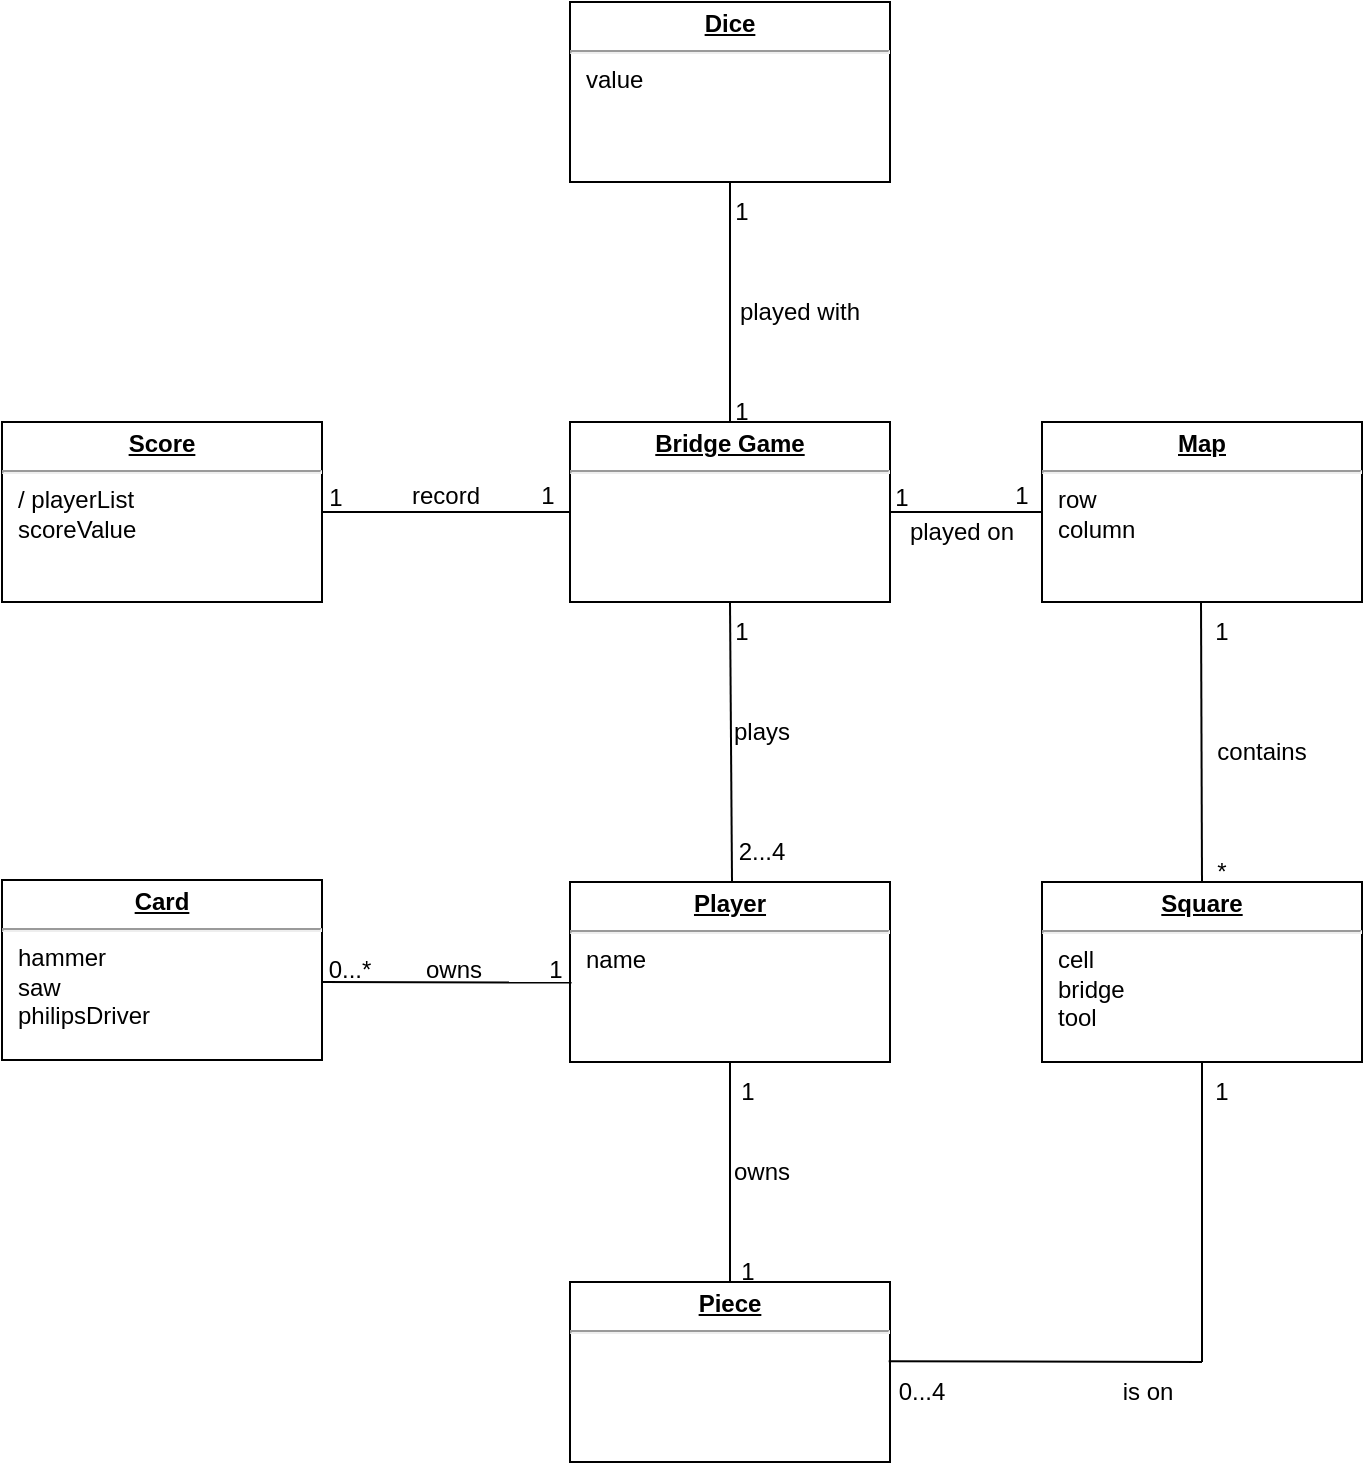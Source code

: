 <mxfile version="19.0.0" type="github">
  <diagram id="ROPJrq2IIXaWx1oVJtoM" name="DomainModel">
    <mxGraphModel dx="1422" dy="786" grid="1" gridSize="10" guides="1" tooltips="1" connect="1" arrows="1" fold="1" page="1" pageScale="1" pageWidth="827" pageHeight="1169" math="0" shadow="0">
      <root>
        <mxCell id="0" />
        <mxCell id="1" parent="0" />
        <mxCell id="GZTJ7-JCTW0fnLTZL_83-5" value="&lt;p style=&quot;margin:0px;margin-top:4px;text-align:center;text-decoration:underline;&quot;&gt;&lt;b&gt;Player&lt;/b&gt;&lt;/p&gt;&lt;hr&gt;&lt;p style=&quot;margin:0px;margin-left:8px;&quot;&gt;name&lt;/p&gt;&lt;p style=&quot;margin:0px;margin-left:8px;&quot;&gt;&lt;br&gt;&lt;/p&gt;" style="verticalAlign=top;align=left;overflow=fill;fontSize=12;fontFamily=Helvetica;html=1;" parent="1" vertex="1">
          <mxGeometry x="357" y="580" width="160" height="90" as="geometry" />
        </mxCell>
        <mxCell id="GZTJ7-JCTW0fnLTZL_83-10" value="&lt;p style=&quot;margin:0px;margin-top:4px;text-align:center;text-decoration:underline;&quot;&gt;&lt;b&gt;Dice&lt;/b&gt;&lt;/p&gt;&lt;hr&gt;&lt;p style=&quot;margin:0px;margin-left:8px;&quot;&gt;value&lt;/p&gt;" style="verticalAlign=top;align=left;overflow=fill;fontSize=12;fontFamily=Helvetica;html=1;" parent="1" vertex="1">
          <mxGeometry x="357" y="140" width="160" height="90" as="geometry" />
        </mxCell>
        <mxCell id="GZTJ7-JCTW0fnLTZL_83-11" value="&lt;p style=&quot;margin:0px;margin-top:4px;text-align:center;text-decoration:underline;&quot;&gt;&lt;b&gt;Card&lt;/b&gt;&lt;/p&gt;&lt;hr&gt;&lt;p style=&quot;margin:0px;margin-left:8px;&quot;&gt;hammer&lt;/p&gt;&lt;p style=&quot;margin:0px;margin-left:8px;&quot;&gt;saw&lt;/p&gt;&lt;p style=&quot;margin:0px;margin-left:8px;&quot;&gt;philipsDriver&lt;/p&gt;" style="verticalAlign=top;align=left;overflow=fill;fontSize=12;fontFamily=Helvetica;html=1;" parent="1" vertex="1">
          <mxGeometry x="73" y="579" width="160" height="90" as="geometry" />
        </mxCell>
        <mxCell id="XsCl1-yESDeX2pDNbbkY-1" value="&lt;p style=&quot;margin:0px;margin-top:4px;text-align:center;text-decoration:underline;&quot;&gt;&lt;b&gt;Bridge Game&lt;/b&gt;&lt;/p&gt;&lt;hr&gt;&lt;p style=&quot;margin:0px;margin-left:8px;&quot;&gt;&lt;br&gt;&lt;/p&gt;&lt;p style=&quot;margin:0px;margin-left:8px;&quot;&gt;&lt;br&gt;&lt;/p&gt;" style="verticalAlign=top;align=left;overflow=fill;fontSize=12;fontFamily=Helvetica;html=1;" vertex="1" parent="1">
          <mxGeometry x="357" y="350" width="160" height="90" as="geometry" />
        </mxCell>
        <mxCell id="XsCl1-yESDeX2pDNbbkY-6" value="" style="endArrow=none;html=1;rounded=0;entryX=0.5;entryY=1;entryDx=0;entryDy=0;exitX=0.5;exitY=0;exitDx=0;exitDy=0;" edge="1" parent="1" source="XsCl1-yESDeX2pDNbbkY-24" target="GZTJ7-JCTW0fnLTZL_83-5">
          <mxGeometry width="50" height="50" relative="1" as="geometry">
            <mxPoint x="443" y="760" as="sourcePoint" />
            <mxPoint x="493" y="440" as="targetPoint" />
          </mxGeometry>
        </mxCell>
        <mxCell id="XsCl1-yESDeX2pDNbbkY-8" value="" style="endArrow=none;html=1;rounded=0;entryX=0.5;entryY=1;entryDx=0;entryDy=0;exitX=0.25;exitY=1;exitDx=0;exitDy=0;" edge="1" parent="1" source="XsCl1-yESDeX2pDNbbkY-13" target="XsCl1-yESDeX2pDNbbkY-1">
          <mxGeometry width="50" height="50" relative="1" as="geometry">
            <mxPoint x="363" y="420" as="sourcePoint" />
            <mxPoint x="413" y="370" as="targetPoint" />
          </mxGeometry>
        </mxCell>
        <mxCell id="XsCl1-yESDeX2pDNbbkY-9" value="" style="endArrow=none;html=1;rounded=0;entryX=0;entryY=0.5;entryDx=0;entryDy=0;" edge="1" parent="1" source="XsCl1-yESDeX2pDNbbkY-1">
          <mxGeometry width="50" height="50" relative="1" as="geometry">
            <mxPoint x="363" y="520" as="sourcePoint" />
            <mxPoint x="593" y="395" as="targetPoint" />
          </mxGeometry>
        </mxCell>
        <mxCell id="XsCl1-yESDeX2pDNbbkY-10" value="" style="endArrow=none;html=1;rounded=0;entryX=0;entryY=0.5;entryDx=0;entryDy=0;" edge="1" parent="1" target="XsCl1-yESDeX2pDNbbkY-1">
          <mxGeometry width="50" height="50" relative="1" as="geometry">
            <mxPoint x="233" y="395" as="sourcePoint" />
            <mxPoint x="413" y="370" as="targetPoint" />
          </mxGeometry>
        </mxCell>
        <mxCell id="XsCl1-yESDeX2pDNbbkY-13" value="2...4" style="text;html=1;strokeColor=none;fillColor=none;align=center;verticalAlign=middle;whiteSpace=wrap;rounded=0;" vertex="1" parent="1">
          <mxGeometry x="423" y="550" width="60" height="30" as="geometry" />
        </mxCell>
        <mxCell id="XsCl1-yESDeX2pDNbbkY-14" value="1" style="text;html=1;strokeColor=none;fillColor=none;align=center;verticalAlign=middle;whiteSpace=wrap;rounded=0;" vertex="1" parent="1">
          <mxGeometry x="413" y="440" width="60" height="30" as="geometry" />
        </mxCell>
        <mxCell id="XsCl1-yESDeX2pDNbbkY-15" value="plays" style="text;html=1;strokeColor=none;fillColor=none;align=center;verticalAlign=middle;whiteSpace=wrap;rounded=0;" vertex="1" parent="1">
          <mxGeometry x="423" y="490" width="60" height="30" as="geometry" />
        </mxCell>
        <mxCell id="XsCl1-yESDeX2pDNbbkY-19" value="" style="endArrow=none;html=1;rounded=0;entryX=0.5;entryY=1;entryDx=0;entryDy=0;" edge="1" parent="1" source="XsCl1-yESDeX2pDNbbkY-1" target="GZTJ7-JCTW0fnLTZL_83-10">
          <mxGeometry width="50" height="50" relative="1" as="geometry">
            <mxPoint x="233" y="635" as="sourcePoint" />
            <mxPoint x="373" y="635" as="targetPoint" />
          </mxGeometry>
        </mxCell>
        <mxCell id="XsCl1-yESDeX2pDNbbkY-20" value="1" style="text;html=1;strokeColor=none;fillColor=none;align=center;verticalAlign=middle;whiteSpace=wrap;rounded=0;" vertex="1" parent="1">
          <mxGeometry x="413" y="330" width="60" height="30" as="geometry" />
        </mxCell>
        <mxCell id="XsCl1-yESDeX2pDNbbkY-21" value="1" style="text;html=1;strokeColor=none;fillColor=none;align=center;verticalAlign=middle;whiteSpace=wrap;rounded=0;" vertex="1" parent="1">
          <mxGeometry x="413" y="230" width="60" height="30" as="geometry" />
        </mxCell>
        <mxCell id="XsCl1-yESDeX2pDNbbkY-23" value="played with" style="text;html=1;strokeColor=none;fillColor=none;align=center;verticalAlign=middle;whiteSpace=wrap;rounded=0;" vertex="1" parent="1">
          <mxGeometry x="427" y="280" width="90" height="30" as="geometry" />
        </mxCell>
        <mxCell id="XsCl1-yESDeX2pDNbbkY-24" value="&lt;p style=&quot;margin:0px;margin-top:4px;text-align:center;text-decoration:underline;&quot;&gt;&lt;b&gt;Piece&lt;/b&gt;&lt;/p&gt;&lt;hr&gt;&lt;p style=&quot;margin:0px;margin-left:8px;&quot;&gt;&lt;br&gt;&lt;/p&gt;" style="verticalAlign=top;align=left;overflow=fill;fontSize=12;fontFamily=Helvetica;html=1;" vertex="1" parent="1">
          <mxGeometry x="357" y="780" width="160" height="90" as="geometry" />
        </mxCell>
        <mxCell id="XsCl1-yESDeX2pDNbbkY-25" value="owns" style="text;html=1;strokeColor=none;fillColor=none;align=center;verticalAlign=middle;whiteSpace=wrap;rounded=0;" vertex="1" parent="1">
          <mxGeometry x="431" y="710" width="44" height="30" as="geometry" />
        </mxCell>
        <mxCell id="XsCl1-yESDeX2pDNbbkY-26" value="1" style="text;html=1;strokeColor=none;fillColor=none;align=center;verticalAlign=middle;whiteSpace=wrap;rounded=0;" vertex="1" parent="1">
          <mxGeometry x="416" y="760" width="60" height="30" as="geometry" />
        </mxCell>
        <mxCell id="XsCl1-yESDeX2pDNbbkY-28" value="1" style="text;html=1;strokeColor=none;fillColor=none;align=center;verticalAlign=middle;whiteSpace=wrap;rounded=0;" vertex="1" parent="1">
          <mxGeometry x="431" y="670" width="30" height="30" as="geometry" />
        </mxCell>
        <mxCell id="XsCl1-yESDeX2pDNbbkY-32" value="&lt;p style=&quot;margin:0px;margin-top:4px;text-align:center;text-decoration:underline;&quot;&gt;&lt;b&gt;Map&lt;/b&gt;&lt;/p&gt;&lt;hr&gt;&lt;p style=&quot;margin:0px;margin-left:8px;&quot;&gt;row&lt;/p&gt;&lt;p style=&quot;margin:0px;margin-left:8px;&quot;&gt;column&lt;/p&gt;" style="verticalAlign=top;align=left;overflow=fill;fontSize=12;fontFamily=Helvetica;html=1;" vertex="1" parent="1">
          <mxGeometry x="593" y="350" width="160" height="90" as="geometry" />
        </mxCell>
        <mxCell id="XsCl1-yESDeX2pDNbbkY-33" value="&lt;p style=&quot;margin:0px;margin-top:4px;text-align:center;text-decoration:underline;&quot;&gt;&lt;b&gt;Score&lt;/b&gt;&lt;/p&gt;&lt;hr&gt;&lt;p style=&quot;margin:0px;margin-left:8px;&quot;&gt;/ playerList&lt;/p&gt;&lt;p style=&quot;margin:0px;margin-left:8px;&quot;&gt;scoreValue&lt;/p&gt;" style="verticalAlign=top;align=left;overflow=fill;fontSize=12;fontFamily=Helvetica;html=1;" vertex="1" parent="1">
          <mxGeometry x="73" y="350" width="160" height="90" as="geometry" />
        </mxCell>
        <mxCell id="XsCl1-yESDeX2pDNbbkY-35" value="&lt;p style=&quot;margin:0px;margin-top:4px;text-align:center;text-decoration:underline;&quot;&gt;&lt;b&gt;Square&lt;/b&gt;&lt;/p&gt;&lt;hr&gt;&lt;p style=&quot;margin:0px;margin-left:8px;&quot;&gt;cell&lt;/p&gt;&lt;p style=&quot;margin:0px;margin-left:8px;&quot;&gt;bridge&lt;/p&gt;&lt;p style=&quot;margin:0px;margin-left:8px;&quot;&gt;tool&lt;/p&gt;" style="verticalAlign=top;align=left;overflow=fill;fontSize=12;fontFamily=Helvetica;html=1;" vertex="1" parent="1">
          <mxGeometry x="593" y="580" width="160" height="90" as="geometry" />
        </mxCell>
        <mxCell id="XsCl1-yESDeX2pDNbbkY-36" value="" style="endArrow=none;html=1;rounded=0;exitX=0.5;exitY=0;exitDx=0;exitDy=0;" edge="1" parent="1" source="XsCl1-yESDeX2pDNbbkY-35">
          <mxGeometry width="50" height="50" relative="1" as="geometry">
            <mxPoint x="673" y="560" as="sourcePoint" />
            <mxPoint x="672.5" y="440" as="targetPoint" />
          </mxGeometry>
        </mxCell>
        <mxCell id="XsCl1-yESDeX2pDNbbkY-37" value="contains" style="text;html=1;strokeColor=none;fillColor=none;align=center;verticalAlign=middle;whiteSpace=wrap;rounded=0;" vertex="1" parent="1">
          <mxGeometry x="673" y="500" width="60" height="30" as="geometry" />
        </mxCell>
        <mxCell id="XsCl1-yESDeX2pDNbbkY-38" value="1" style="text;html=1;strokeColor=none;fillColor=none;align=center;verticalAlign=middle;whiteSpace=wrap;rounded=0;" vertex="1" parent="1">
          <mxGeometry x="653" y="440" width="60" height="30" as="geometry" />
        </mxCell>
        <mxCell id="XsCl1-yESDeX2pDNbbkY-39" value="*" style="text;html=1;strokeColor=none;fillColor=none;align=center;verticalAlign=middle;whiteSpace=wrap;rounded=0;" vertex="1" parent="1">
          <mxGeometry x="653" y="560" width="60" height="30" as="geometry" />
        </mxCell>
        <mxCell id="XsCl1-yESDeX2pDNbbkY-40" value="record" style="text;html=1;strokeColor=none;fillColor=none;align=center;verticalAlign=middle;whiteSpace=wrap;rounded=0;" vertex="1" parent="1">
          <mxGeometry x="250" y="372" width="90" height="30" as="geometry" />
        </mxCell>
        <mxCell id="XsCl1-yESDeX2pDNbbkY-41" value="1" style="text;html=1;strokeColor=none;fillColor=none;align=center;verticalAlign=middle;whiteSpace=wrap;rounded=0;" vertex="1" parent="1">
          <mxGeometry x="331" y="377" width="30" height="20" as="geometry" />
        </mxCell>
        <mxCell id="XsCl1-yESDeX2pDNbbkY-43" value="1" style="text;html=1;strokeColor=none;fillColor=none;align=center;verticalAlign=middle;whiteSpace=wrap;rounded=0;" vertex="1" parent="1">
          <mxGeometry x="225" y="378" width="30" height="20" as="geometry" />
        </mxCell>
        <mxCell id="XsCl1-yESDeX2pDNbbkY-53" value="1" style="text;html=1;strokeColor=none;fillColor=none;align=center;verticalAlign=middle;whiteSpace=wrap;rounded=0;" vertex="1" parent="1">
          <mxGeometry x="553" y="372" width="60" height="30" as="geometry" />
        </mxCell>
        <mxCell id="XsCl1-yESDeX2pDNbbkY-54" value="1" style="text;html=1;strokeColor=none;fillColor=none;align=center;verticalAlign=middle;whiteSpace=wrap;rounded=0;" vertex="1" parent="1">
          <mxGeometry x="493" y="373" width="60" height="30" as="geometry" />
        </mxCell>
        <mxCell id="XsCl1-yESDeX2pDNbbkY-55" value="played on" style="text;html=1;strokeColor=none;fillColor=none;align=center;verticalAlign=middle;whiteSpace=wrap;rounded=0;" vertex="1" parent="1">
          <mxGeometry x="523" y="390" width="60" height="30" as="geometry" />
        </mxCell>
        <mxCell id="XsCl1-yESDeX2pDNbbkY-61" value="" style="endArrow=none;html=1;rounded=0;entryX=0.5;entryY=1;entryDx=0;entryDy=0;" edge="1" parent="1" target="XsCl1-yESDeX2pDNbbkY-35">
          <mxGeometry width="50" height="50" relative="1" as="geometry">
            <mxPoint x="673" y="820" as="sourcePoint" />
            <mxPoint x="403" y="570" as="targetPoint" />
          </mxGeometry>
        </mxCell>
        <mxCell id="XsCl1-yESDeX2pDNbbkY-62" value="" style="endArrow=none;html=1;rounded=0;exitX=0.996;exitY=0.44;exitDx=0;exitDy=0;exitPerimeter=0;" edge="1" parent="1" source="XsCl1-yESDeX2pDNbbkY-24">
          <mxGeometry width="50" height="50" relative="1" as="geometry">
            <mxPoint x="523" y="820" as="sourcePoint" />
            <mxPoint x="673" y="820" as="targetPoint" />
          </mxGeometry>
        </mxCell>
        <mxCell id="XsCl1-yESDeX2pDNbbkY-63" value="0...4" style="text;html=1;strokeColor=none;fillColor=none;align=center;verticalAlign=middle;whiteSpace=wrap;rounded=0;" vertex="1" parent="1">
          <mxGeometry x="503" y="820" width="60" height="30" as="geometry" />
        </mxCell>
        <mxCell id="XsCl1-yESDeX2pDNbbkY-64" value="1" style="text;html=1;strokeColor=none;fillColor=none;align=center;verticalAlign=middle;whiteSpace=wrap;rounded=0;" vertex="1" parent="1">
          <mxGeometry x="668" y="670" width="30" height="30" as="geometry" />
        </mxCell>
        <mxCell id="XsCl1-yESDeX2pDNbbkY-65" value="is on" style="text;html=1;strokeColor=none;fillColor=none;align=center;verticalAlign=middle;whiteSpace=wrap;rounded=0;" vertex="1" parent="1">
          <mxGeometry x="624" y="820" width="44" height="30" as="geometry" />
        </mxCell>
        <mxCell id="XsCl1-yESDeX2pDNbbkY-66" value="" style="endArrow=none;html=1;rounded=0;entryX=0.005;entryY=0.559;entryDx=0;entryDy=0;entryPerimeter=0;" edge="1" parent="1" target="GZTJ7-JCTW0fnLTZL_83-5">
          <mxGeometry width="50" height="50" relative="1" as="geometry">
            <mxPoint x="233" y="630" as="sourcePoint" />
            <mxPoint x="353" y="632" as="targetPoint" />
          </mxGeometry>
        </mxCell>
        <mxCell id="XsCl1-yESDeX2pDNbbkY-67" value="1" style="text;html=1;strokeColor=none;fillColor=none;align=center;verticalAlign=middle;whiteSpace=wrap;rounded=0;" vertex="1" parent="1">
          <mxGeometry x="335" y="609" width="30" height="30" as="geometry" />
        </mxCell>
        <mxCell id="XsCl1-yESDeX2pDNbbkY-68" value="0...*" style="text;html=1;strokeColor=none;fillColor=none;align=center;verticalAlign=middle;whiteSpace=wrap;rounded=0;" vertex="1" parent="1">
          <mxGeometry x="217" y="609" width="60" height="30" as="geometry" />
        </mxCell>
        <mxCell id="XsCl1-yESDeX2pDNbbkY-70" value="owns" style="text;html=1;strokeColor=none;fillColor=none;align=center;verticalAlign=middle;whiteSpace=wrap;rounded=0;" vertex="1" parent="1">
          <mxGeometry x="277" y="609" width="44" height="30" as="geometry" />
        </mxCell>
      </root>
    </mxGraphModel>
  </diagram>
</mxfile>
